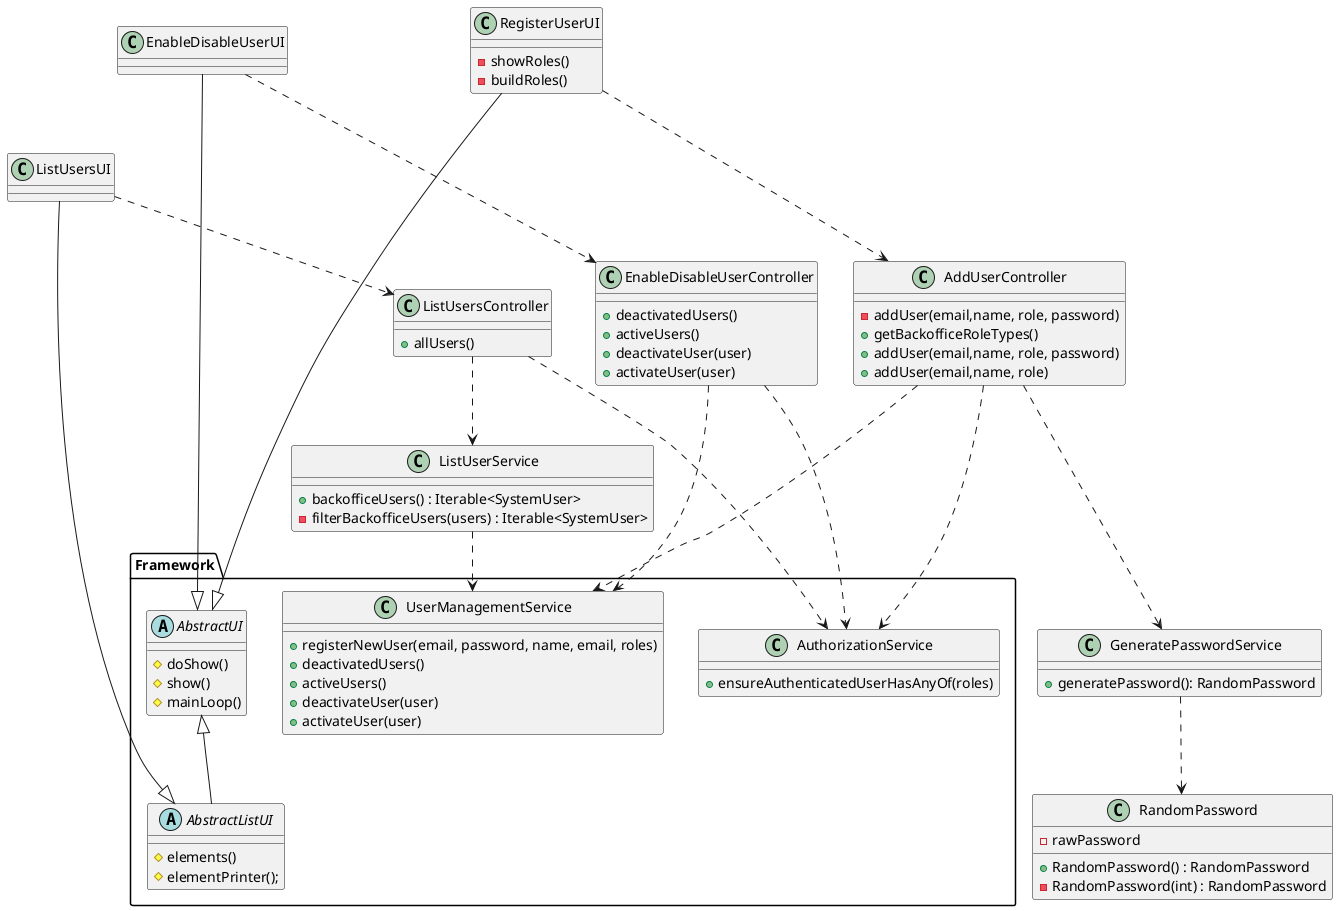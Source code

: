 @startuml


' Services
package Framework {
abstract class AbstractUI {
    # doShow()
    # show()
    # mainLoop()
}
abstract class AbstractListUI{
    # elements()
    # elementPrinter();
}

class AuthorizationService {
    + ensureAuthenticatedUserHasAnyOf(roles)
}

class UserManagementService {
    + registerNewUser(email, password, name, email, roles)
    + deactivatedUsers()
    + activeUsers()
    + deactivateUser(user)
    + activateUser(user)
}

}


class RegisterUserUI {
- showRoles()
- buildRoles()
}
class ListUsersUI {

}
class EnableDisableUserUI {

}


class AddUserController{
- addUser(email,name, role, password)
+ getBackofficeRoleTypes()
+ addUser(email,name, role, password)
+ addUser(email,name, role)
}
class ListUsersController  {
+ allUsers()
}

class EnableDisableUserController  {
+ deactivatedUsers()
+ activeUsers()
+ deactivateUser(user)
+ activateUser(user)
}

class GeneratePasswordService {
+ generatePassword(): RandomPassword
}

class ListUserService{
+ backofficeUsers() : Iterable<SystemUser>
- filterBackofficeUsers(users) : Iterable<SystemUser>
}

class RandomPassword{
- rawPassword
+ RandomPassword() : RandomPassword
- RandomPassword(int) : RandomPassword
}

AbstractUI <|--- RegisterUserUI
AbstractUI <|-- AbstractListUI
AbstractListUI <|-- ListUsersUI
AbstractUI <|- EnableDisableUserUI


RegisterUserUI .--> AddUserController
AddUserController .--> AuthorizationService
AddUserController .--> UserManagementService
AddUserController .--> GeneratePasswordService
GeneratePasswordService .-> RandomPassword

ListUsersUI .-> ListUsersController
ListUsersController .--> AuthorizationService
ListUserService .-> UserManagementService
ListUsersController .-> ListUserService

EnableDisableUserUI .--> EnableDisableUserController
EnableDisableUserController .--> AuthorizationService
EnableDisableUserController .--> UserManagementService










@enduml